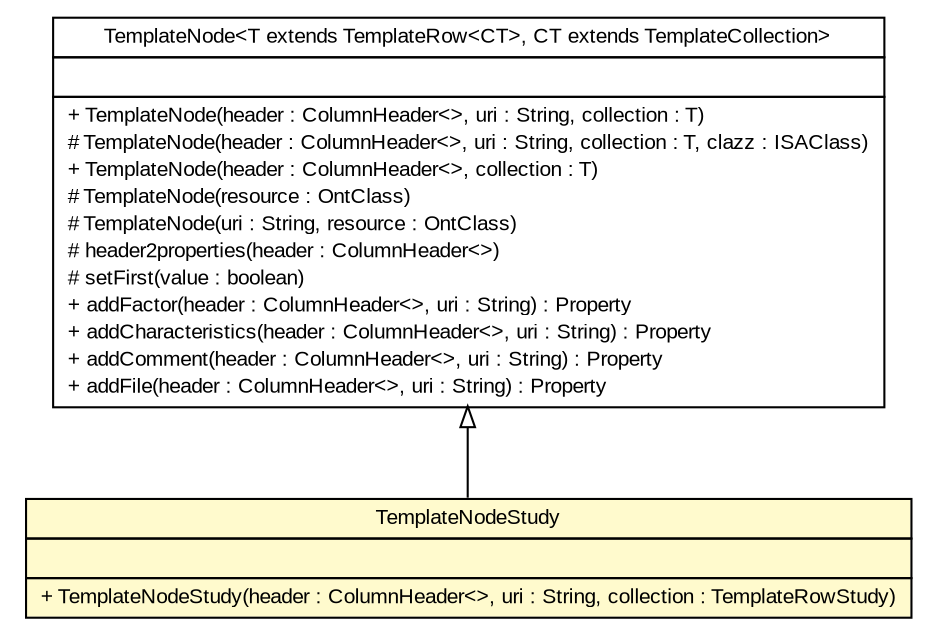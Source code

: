#!/usr/local/bin/dot
#
# Class diagram 
# Generated by UmlGraph version 4.6 (http://www.spinellis.gr/sw/umlgraph)
#

digraph G {
	edge [fontname="arial",fontsize=10,labelfontname="arial",labelfontsize=10];
	node [fontname="arial",fontsize=10,shape=plaintext];
	// net.toxbank.isa.TemplateNodeStudy
	c202 [label=<<table border="0" cellborder="1" cellspacing="0" cellpadding="2" port="p" bgcolor="lemonChiffon" href="./TemplateNodeStudy.html">
		<tr><td><table border="0" cellspacing="0" cellpadding="1">
			<tr><td> TemplateNodeStudy </td></tr>
		</table></td></tr>
		<tr><td><table border="0" cellspacing="0" cellpadding="1">
			<tr><td align="left">  </td></tr>
		</table></td></tr>
		<tr><td><table border="0" cellspacing="0" cellpadding="1">
			<tr><td align="left"> + TemplateNodeStudy(header : ColumnHeader&lt;&gt;, uri : String, collection : TemplateRowStudy) </td></tr>
		</table></td></tr>
		</table>>, fontname="arial", fontcolor="black", fontsize=10.0];
	// net.toxbank.isa.TemplateNode<T extends net.toxbank.isa.TemplateRow<CT>, CT extends net.toxbank.isa.TemplateCollection>
	c204 [label=<<table border="0" cellborder="1" cellspacing="0" cellpadding="2" port="p" href="./TemplateNode.html">
		<tr><td><table border="0" cellspacing="0" cellpadding="1">
			<tr><td> TemplateNode&lt;T extends TemplateRow&lt;CT&gt;, CT extends TemplateCollection&gt; </td></tr>
		</table></td></tr>
		<tr><td><table border="0" cellspacing="0" cellpadding="1">
			<tr><td align="left">  </td></tr>
		</table></td></tr>
		<tr><td><table border="0" cellspacing="0" cellpadding="1">
			<tr><td align="left"> + TemplateNode(header : ColumnHeader&lt;&gt;, uri : String, collection : T) </td></tr>
			<tr><td align="left"> # TemplateNode(header : ColumnHeader&lt;&gt;, uri : String, collection : T, clazz : ISAClass) </td></tr>
			<tr><td align="left"> + TemplateNode(header : ColumnHeader&lt;&gt;, collection : T) </td></tr>
			<tr><td align="left"> # TemplateNode(resource : OntClass) </td></tr>
			<tr><td align="left"> # TemplateNode(uri : String, resource : OntClass) </td></tr>
			<tr><td align="left"> # header2properties(header : ColumnHeader&lt;&gt;) </td></tr>
			<tr><td align="left"> # setFirst(value : boolean) </td></tr>
			<tr><td align="left"> + addFactor(header : ColumnHeader&lt;&gt;, uri : String) : Property </td></tr>
			<tr><td align="left"> + addCharacteristics(header : ColumnHeader&lt;&gt;, uri : String) : Property </td></tr>
			<tr><td align="left"> + addComment(header : ColumnHeader&lt;&gt;, uri : String) : Property </td></tr>
			<tr><td align="left"> + addFile(header : ColumnHeader&lt;&gt;, uri : String) : Property </td></tr>
		</table></td></tr>
		</table>>, fontname="arial", fontcolor="black", fontsize=10.0];
	//net.toxbank.isa.TemplateNodeStudy extends net.toxbank.isa.TemplateNode<net.toxbank.isa.TemplateRowStudy, net.toxbank.isa.TemplateStudy>
	c204:p -> c202:p [dir=back,arrowtail=empty];
}

